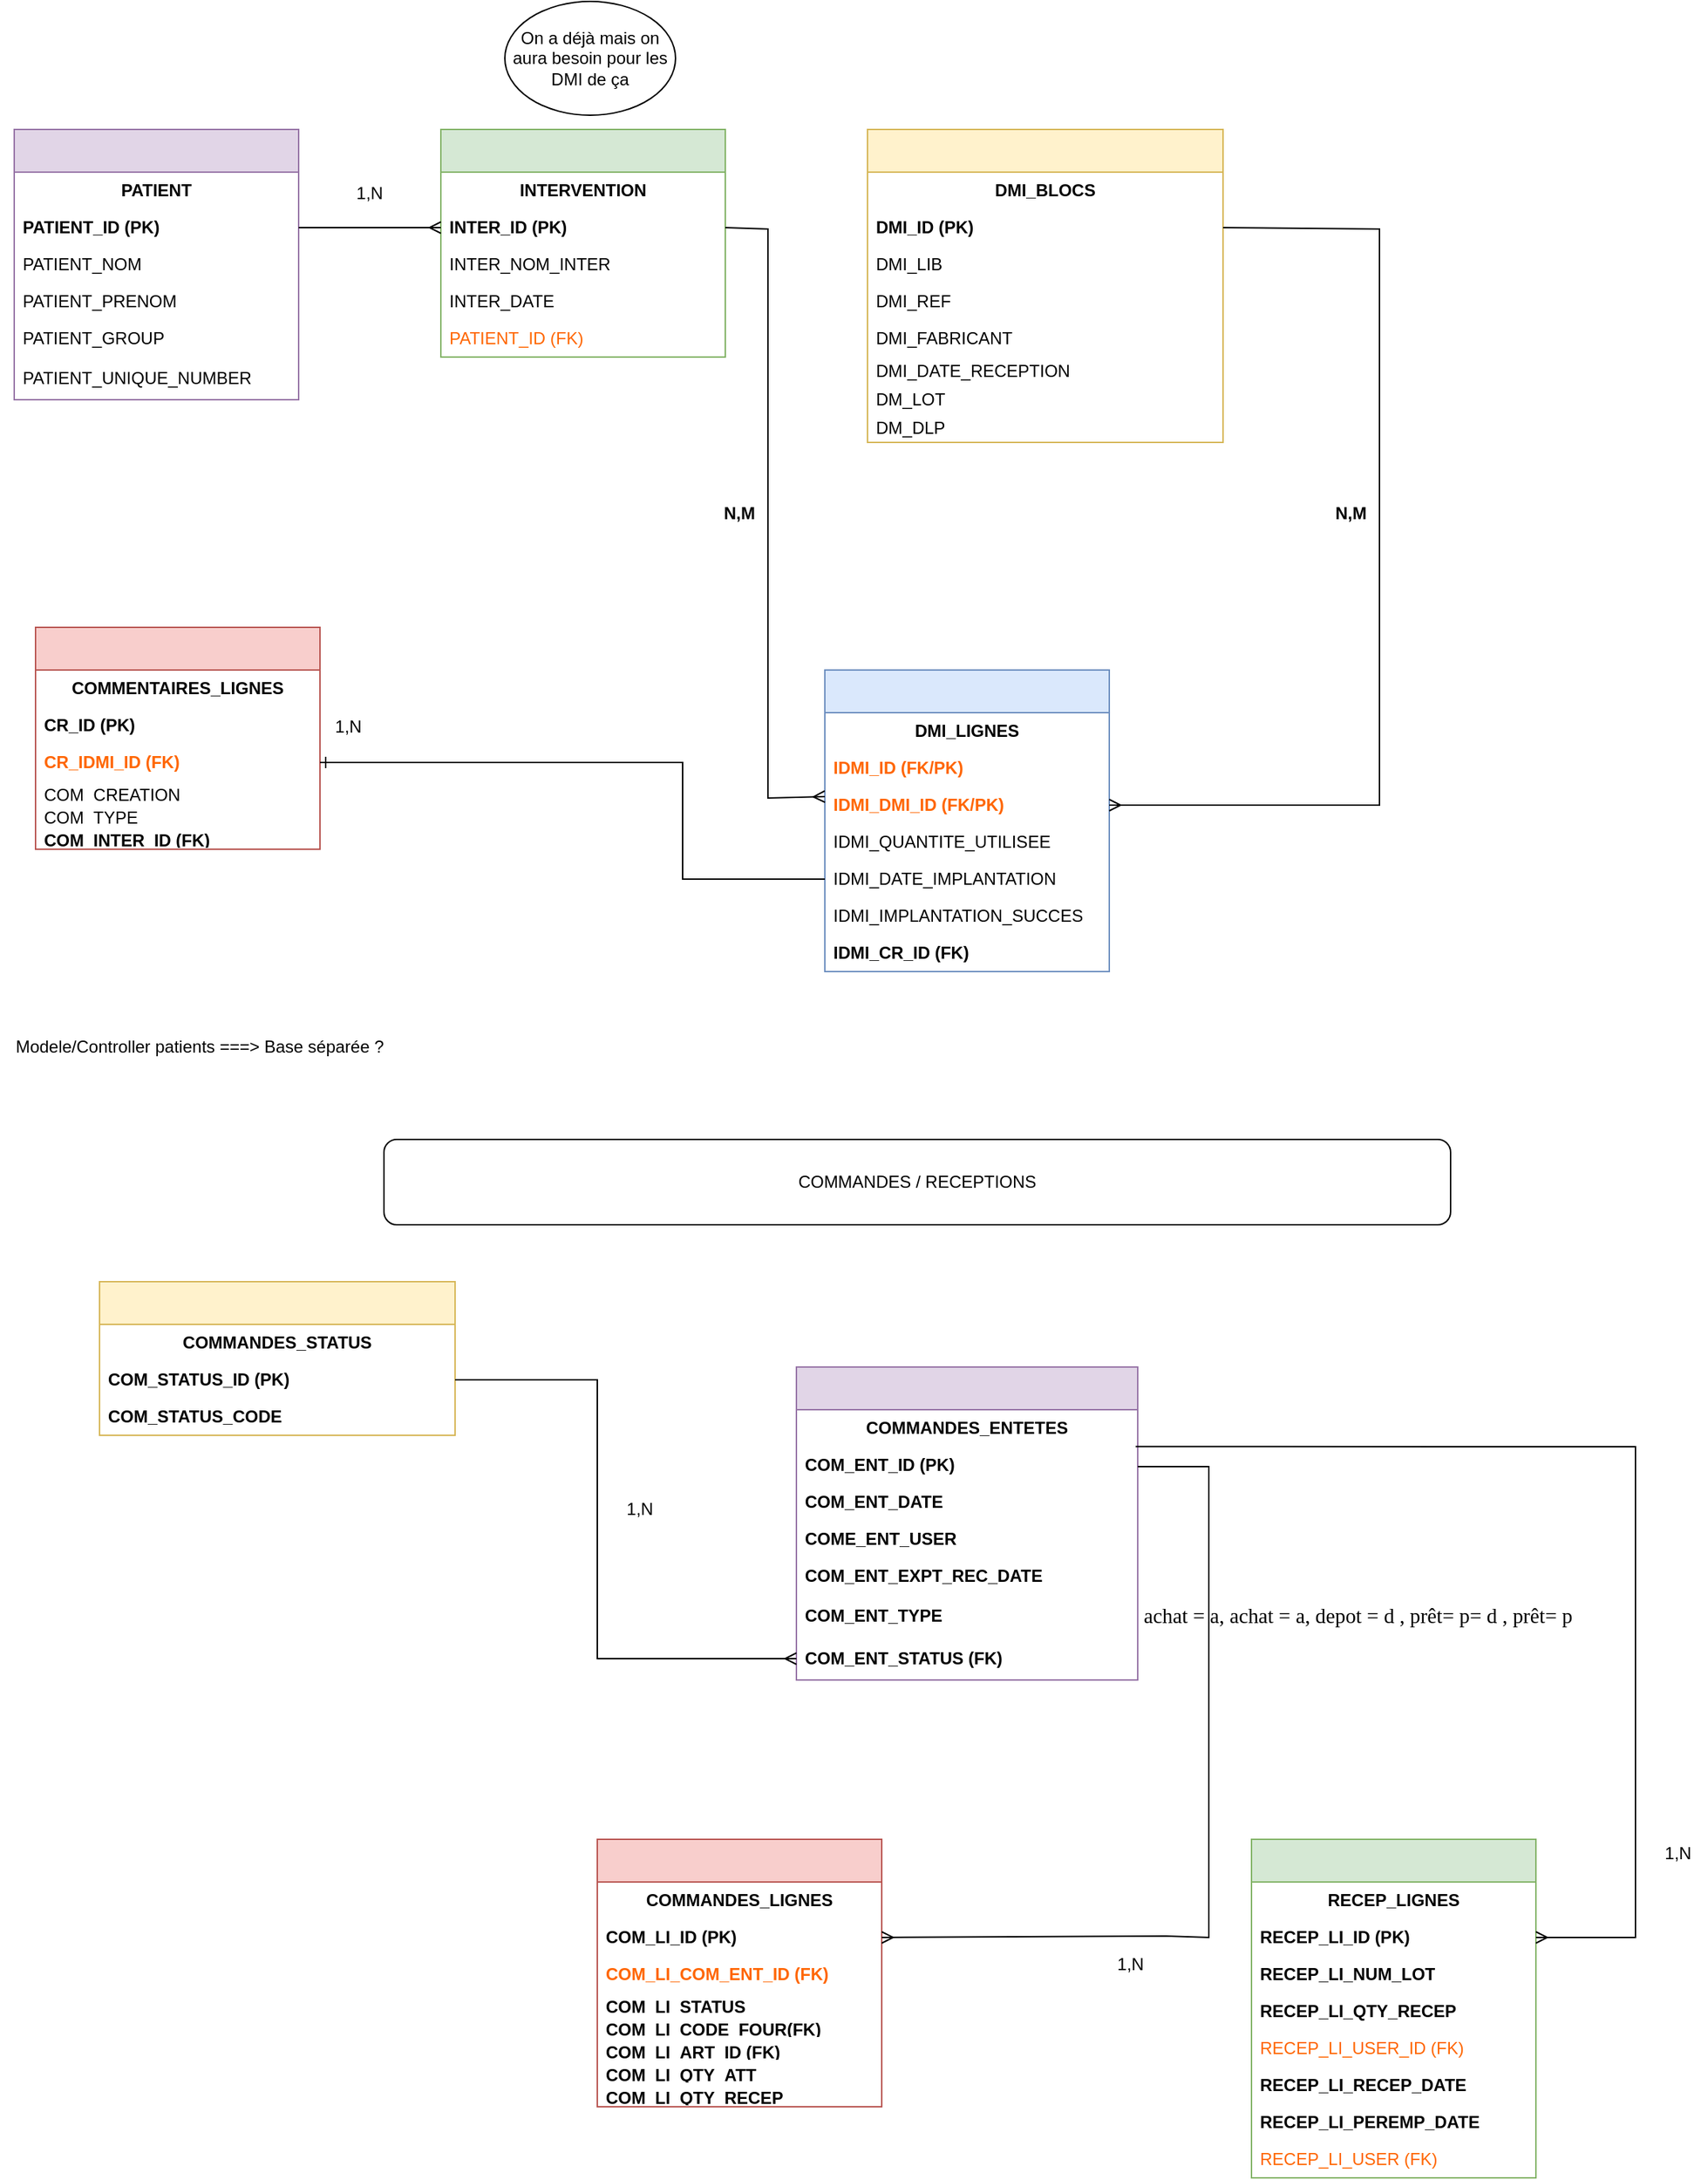 <mxfile version="27.1.6">
  <diagram name="Schema-Interventions-DMI" id="schema-interventions-dmi">
    <mxGraphModel dx="801" dy="1313" grid="1" gridSize="10" guides="1" tooltips="1" connect="1" arrows="1" fold="1" page="1" pageScale="1" pageWidth="1169" pageHeight="827" math="0" shadow="0">
      <root>
        <mxCell id="0" />
        <mxCell id="1" parent="0" />
        <mxCell id="patient-table" value="" style="swimlane;fontStyle=0;childLayout=stackLayout;horizontal=1;startSize=30;horizontalStack=0;resizeParent=1;resizeParentMax=0;resizeLast=0;collapsible=1;marginBottom=0;whiteSpace=wrap;html=1;fillColor=#e1d5e7;strokeColor=#9673a6;rounded=0;" parent="1" vertex="1">
          <mxGeometry x="50" y="50" width="200" height="190" as="geometry" />
        </mxCell>
        <mxCell id="patient-title" value="PATIENT" style="text;strokeColor=none;fillColor=none;align=center;verticalAlign=middle;spacingLeft=4;spacingRight=4;overflow=hidden;points=[[0,0.5],[1,0.5]];portConstraint=eastwest;rotatable=0;whiteSpace=wrap;html=1;fontStyle=1;rounded=0;" parent="patient-table" vertex="1">
          <mxGeometry y="30" width="200" height="26" as="geometry" />
        </mxCell>
        <mxCell id="patient-pk" value="PATIENT_ID (PK)" style="text;strokeColor=none;fillColor=none;align=left;verticalAlign=middle;spacingLeft=4;spacingRight=4;overflow=hidden;points=[[0,0.5],[1,0.5]];portConstraint=eastwest;rotatable=0;whiteSpace=wrap;html=1;fontStyle=1;rounded=0;" parent="patient-table" vertex="1">
          <mxGeometry y="56" width="200" height="26" as="geometry" />
        </mxCell>
        <mxCell id="patient-nom" value="PATIENT_NOM" style="text;strokeColor=none;fillColor=none;align=left;verticalAlign=middle;spacingLeft=4;spacingRight=4;overflow=hidden;points=[[0,0.5],[1,0.5]];portConstraint=eastwest;rotatable=0;whiteSpace=wrap;html=1;rounded=0;" parent="patient-table" vertex="1">
          <mxGeometry y="82" width="200" height="26" as="geometry" />
        </mxCell>
        <mxCell id="patient-prenom" value="PATIENT_PRENOM" style="text;strokeColor=none;fillColor=none;align=left;verticalAlign=middle;spacingLeft=4;spacingRight=4;overflow=hidden;points=[[0,0.5],[1,0.5]];portConstraint=eastwest;rotatable=0;whiteSpace=wrap;html=1;rounded=0;" parent="patient-table" vertex="1">
          <mxGeometry y="108" width="200" height="26" as="geometry" />
        </mxCell>
        <mxCell id="patient-group" value="PATIENT_GROUP" style="text;strokeColor=none;fillColor=none;align=left;verticalAlign=middle;spacingLeft=4;spacingRight=4;overflow=hidden;points=[[0,0.5],[1,0.5]];portConstraint=eastwest;rotatable=0;whiteSpace=wrap;html=1;rounded=0;" parent="patient-table" vertex="1">
          <mxGeometry y="134" width="200" height="26" as="geometry" />
        </mxCell>
        <mxCell id="patient-unique" value="PATIENT_UNIQUE_NUMBER" style="text;strokeColor=none;fillColor=none;align=left;verticalAlign=middle;spacingLeft=4;spacingRight=4;overflow=hidden;points=[[0,0.5],[1,0.5]];portConstraint=eastwest;rotatable=0;whiteSpace=wrap;html=1;rounded=0;" parent="patient-table" vertex="1">
          <mxGeometry y="160" width="200" height="30" as="geometry" />
        </mxCell>
        <mxCell id="intervention-table" value="" style="swimlane;fontStyle=0;childLayout=stackLayout;horizontal=1;startSize=30;horizontalStack=0;resizeParent=1;resizeParentMax=0;resizeLast=0;collapsible=1;marginBottom=0;whiteSpace=wrap;html=1;fillColor=#d5e8d4;strokeColor=#82b366;rounded=0;" parent="1" vertex="1">
          <mxGeometry x="350" y="50" width="200" height="160" as="geometry" />
        </mxCell>
        <mxCell id="intervention-title" value="INTERVENTION" style="text;strokeColor=none;fillColor=none;align=center;verticalAlign=middle;spacingLeft=4;spacingRight=4;overflow=hidden;points=[[0,0.5],[1,0.5]];portConstraint=eastwest;rotatable=0;whiteSpace=wrap;html=1;fontStyle=1;rounded=0;" parent="intervention-table" vertex="1">
          <mxGeometry y="30" width="200" height="26" as="geometry" />
        </mxCell>
        <mxCell id="intervention-pk" value="INTER_ID (PK)" style="text;strokeColor=none;fillColor=none;align=left;verticalAlign=middle;spacingLeft=4;spacingRight=4;overflow=hidden;points=[[0,0.5],[1,0.5]];portConstraint=eastwest;rotatable=0;whiteSpace=wrap;html=1;fontStyle=1;rounded=0;" parent="intervention-table" vertex="1">
          <mxGeometry y="56" width="200" height="26" as="geometry" />
        </mxCell>
        <mxCell id="intervention-nom" value="INTER_NOM_INTER" style="text;strokeColor=none;fillColor=none;align=left;verticalAlign=middle;spacingLeft=4;spacingRight=4;overflow=hidden;points=[[0,0.5],[1,0.5]];portConstraint=eastwest;rotatable=0;whiteSpace=wrap;html=1;rounded=0;" parent="intervention-table" vertex="1">
          <mxGeometry y="82" width="200" height="26" as="geometry" />
        </mxCell>
        <mxCell id="intervention-date" value="INTER_DATE" style="text;strokeColor=none;fillColor=none;align=left;verticalAlign=middle;spacingLeft=4;spacingRight=4;overflow=hidden;points=[[0,0.5],[1,0.5]];portConstraint=eastwest;rotatable=0;whiteSpace=wrap;html=1;rounded=0;" parent="intervention-table" vertex="1">
          <mxGeometry y="108" width="200" height="26" as="geometry" />
        </mxCell>
        <mxCell id="intervention-fk" value="PATIENT_ID (FK)" style="text;strokeColor=none;fillColor=none;align=left;verticalAlign=middle;spacingLeft=4;spacingRight=4;overflow=hidden;points=[[0,0.5],[1,0.5]];portConstraint=eastwest;rotatable=0;whiteSpace=wrap;html=1;fontColor=#FF6600;rounded=0;" parent="intervention-table" vertex="1">
          <mxGeometry y="134" width="200" height="26" as="geometry" />
        </mxCell>
        <mxCell id="dmi-table" value="" style="swimlane;fontStyle=0;childLayout=stackLayout;horizontal=1;startSize=30;horizontalStack=0;resizeParent=1;resizeParentMax=0;resizeLast=0;collapsible=1;marginBottom=0;whiteSpace=wrap;html=1;fillColor=#fff2cc;strokeColor=#d6b656;rounded=0;" parent="1" vertex="1">
          <mxGeometry x="650" y="50" width="250" height="220" as="geometry" />
        </mxCell>
        <mxCell id="dmi-title" value="DMI_BLOCS" style="text;strokeColor=none;fillColor=none;align=center;verticalAlign=middle;spacingLeft=4;spacingRight=4;overflow=hidden;points=[[0,0.5],[1,0.5]];portConstraint=eastwest;rotatable=0;whiteSpace=wrap;html=1;fontStyle=1;rounded=0;" parent="dmi-table" vertex="1">
          <mxGeometry y="30" width="250" height="26" as="geometry" />
        </mxCell>
        <mxCell id="dmi-pk" value="DMI_ID (PK)" style="text;strokeColor=none;fillColor=none;align=left;verticalAlign=middle;spacingLeft=4;spacingRight=4;overflow=hidden;points=[[0,0.5],[1,0.5]];portConstraint=eastwest;rotatable=0;whiteSpace=wrap;html=1;fontStyle=1;rounded=0;" parent="dmi-table" vertex="1">
          <mxGeometry y="56" width="250" height="26" as="geometry" />
        </mxCell>
        <mxCell id="dmi-lib" value="DMI_LIB" style="text;strokeColor=none;fillColor=none;align=left;verticalAlign=middle;spacingLeft=4;spacingRight=4;overflow=hidden;points=[[0,0.5],[1,0.5]];portConstraint=eastwest;rotatable=0;whiteSpace=wrap;html=1;rounded=0;" parent="dmi-table" vertex="1">
          <mxGeometry y="82" width="250" height="26" as="geometry" />
        </mxCell>
        <mxCell id="dmi-ref" value="DMI_REF" style="text;strokeColor=none;fillColor=none;align=left;verticalAlign=middle;spacingLeft=4;spacingRight=4;overflow=hidden;points=[[0,0.5],[1,0.5]];portConstraint=eastwest;rotatable=0;whiteSpace=wrap;html=1;rounded=0;" parent="dmi-table" vertex="1">
          <mxGeometry y="108" width="250" height="26" as="geometry" />
        </mxCell>
        <mxCell id="dmi-fab" value="DMI_FABRICANT" style="text;strokeColor=none;fillColor=none;align=left;verticalAlign=middle;spacingLeft=4;spacingRight=4;overflow=hidden;points=[[0,0.5],[1,0.5]];portConstraint=eastwest;rotatable=0;whiteSpace=wrap;html=1;rounded=0;" parent="dmi-table" vertex="1">
          <mxGeometry y="134" width="250" height="26" as="geometry" />
        </mxCell>
        <mxCell id="dmi-date" value="DMI_DATE_RECEPTION" style="text;strokeColor=none;fillColor=none;align=left;verticalAlign=middle;spacingLeft=4;spacingRight=4;overflow=hidden;points=[[0,0.5],[1,0.5]];portConstraint=eastwest;rotatable=0;whiteSpace=wrap;html=1;rounded=0;" parent="dmi-table" vertex="1">
          <mxGeometry y="160" width="250" height="20" as="geometry" />
        </mxCell>
        <mxCell id="iHPfJq9yUPQbgnfK_fDg-9" value="DM_LOT" style="text;strokeColor=none;fillColor=none;align=left;verticalAlign=middle;spacingLeft=4;spacingRight=4;overflow=hidden;points=[[0,0.5],[1,0.5]];portConstraint=eastwest;rotatable=0;whiteSpace=wrap;html=1;rounded=0;" parent="dmi-table" vertex="1">
          <mxGeometry y="180" width="250" height="20" as="geometry" />
        </mxCell>
        <mxCell id="iHPfJq9yUPQbgnfK_fDg-10" value="DM_DLP" style="text;strokeColor=none;fillColor=none;align=left;verticalAlign=middle;spacingLeft=4;spacingRight=4;overflow=hidden;points=[[0,0.5],[1,0.5]];portConstraint=eastwest;rotatable=0;whiteSpace=wrap;html=1;rounded=0;" parent="dmi-table" vertex="1">
          <mxGeometry y="200" width="250" height="20" as="geometry" />
        </mxCell>
        <mxCell id="cr-table" value="" style="swimlane;fontStyle=0;childLayout=stackLayout;horizontal=1;startSize=30;horizontalStack=0;resizeParent=1;resizeParentMax=0;resizeLast=0;collapsible=1;marginBottom=0;whiteSpace=wrap;html=1;fillColor=#f8cecc;strokeColor=#b85450;rounded=0;" parent="1" vertex="1">
          <mxGeometry x="65" y="400" width="200" height="156" as="geometry">
            <mxRectangle x="170" y="400" width="50" height="40" as="alternateBounds" />
          </mxGeometry>
        </mxCell>
        <mxCell id="cr-title" value="COMMENTAIRES_LIGNES" style="text;strokeColor=none;fillColor=none;align=center;verticalAlign=middle;spacingLeft=4;spacingRight=4;overflow=hidden;points=[[0,0.5],[1,0.5]];portConstraint=eastwest;rotatable=0;whiteSpace=wrap;html=1;fontStyle=1;rounded=0;" parent="cr-table" vertex="1">
          <mxGeometry y="30" width="200" height="26" as="geometry" />
        </mxCell>
        <mxCell id="cr-pk" value="CR_ID (PK)" style="text;strokeColor=none;fillColor=none;align=left;verticalAlign=middle;spacingLeft=4;spacingRight=4;overflow=hidden;points=[[0,0.5],[1,0.5]];portConstraint=eastwest;rotatable=0;whiteSpace=wrap;html=1;fontStyle=1;rounded=0;" parent="cr-table" vertex="1">
          <mxGeometry y="56" width="200" height="26" as="geometry" />
        </mxCell>
        <mxCell id="OEkjtnCllaKrt0Ornh0y-6" value="&lt;b&gt;CR_IDMI_ID (FK)&lt;/b&gt;" style="text;strokeColor=none;fillColor=none;align=left;verticalAlign=middle;spacingLeft=4;spacingRight=4;overflow=hidden;points=[[0,0.5],[1,0.5]];portConstraint=eastwest;rotatable=0;whiteSpace=wrap;html=1;fontColor=#FF6600;rounded=0;" parent="cr-table" vertex="1">
          <mxGeometry y="82" width="200" height="26" as="geometry" />
        </mxCell>
        <mxCell id="cr-date" value="COM_CREATION" style="text;strokeColor=none;fillColor=none;align=left;verticalAlign=middle;spacingLeft=4;spacingRight=4;overflow=hidden;points=[[0,0.5],[1,0.5]];portConstraint=eastwest;rotatable=0;whiteSpace=wrap;html=1;rounded=0;" parent="cr-table" vertex="1">
          <mxGeometry y="108" width="200" height="16" as="geometry" />
        </mxCell>
        <mxCell id="iHPfJq9yUPQbgnfK_fDg-12" value="COM_TYPE" style="text;strokeColor=none;fillColor=none;align=left;verticalAlign=middle;spacingLeft=4;spacingRight=4;overflow=hidden;points=[[0,0.5],[1,0.5]];portConstraint=eastwest;rotatable=0;whiteSpace=wrap;html=1;rounded=0;" parent="cr-table" vertex="1">
          <mxGeometry y="124" width="200" height="16" as="geometry" />
        </mxCell>
        <mxCell id="iHPfJq9yUPQbgnfK_fDg-13" value="&lt;font style=&quot;color: light-dark(rgb(0, 0, 0), rgb(255, 128, 0));&quot;&gt;&lt;b&gt;COM_INTER_ID (FK)&lt;/b&gt;&lt;/font&gt;" style="text;strokeColor=none;fillColor=none;align=left;verticalAlign=middle;spacingLeft=4;spacingRight=4;overflow=hidden;points=[[0,0.5],[1,0.5]];portConstraint=eastwest;rotatable=0;whiteSpace=wrap;html=1;rounded=0;" parent="cr-table" vertex="1">
          <mxGeometry y="140" width="200" height="16" as="geometry" />
        </mxCell>
        <mxCell id="inter-dmi-table" value="" style="swimlane;fontStyle=0;childLayout=stackLayout;horizontal=1;startSize=30;horizontalStack=0;resizeParent=1;resizeParentMax=0;resizeLast=0;collapsible=1;marginBottom=0;whiteSpace=wrap;html=1;fillColor=#dae8fc;strokeColor=#6c8ebf;rounded=0;" parent="1" vertex="1">
          <mxGeometry x="620" y="430" width="200" height="212" as="geometry">
            <mxRectangle x="620" y="430" width="50" height="40" as="alternateBounds" />
          </mxGeometry>
        </mxCell>
        <mxCell id="inter-dmi-title" value="DMI_LIGNES" style="text;strokeColor=none;fillColor=none;align=center;verticalAlign=middle;spacingLeft=4;spacingRight=4;overflow=hidden;points=[[0,0.5],[1,0.5]];portConstraint=eastwest;rotatable=0;whiteSpace=wrap;html=1;fontStyle=1;rounded=0;" parent="inter-dmi-table" vertex="1">
          <mxGeometry y="30" width="200" height="26" as="geometry" />
        </mxCell>
        <mxCell id="inter-dmi-fk1" value="IDMI_ID (FK/PK)" style="text;strokeColor=none;fillColor=none;align=left;verticalAlign=middle;spacingLeft=4;spacingRight=4;overflow=hidden;points=[[0,0.5],[1,0.5]];portConstraint=eastwest;rotatable=0;whiteSpace=wrap;html=1;fontStyle=1;fontColor=#FF6600;rounded=0;" parent="inter-dmi-table" vertex="1">
          <mxGeometry y="56" width="200" height="26" as="geometry" />
        </mxCell>
        <mxCell id="inter-dmi-fk2" value="IDMI_DMI_ID (FK/PK)" style="text;strokeColor=none;fillColor=none;align=left;verticalAlign=middle;spacingLeft=4;spacingRight=4;overflow=hidden;points=[[0,0.5],[1,0.5]];portConstraint=eastwest;rotatable=0;whiteSpace=wrap;html=1;fontStyle=1;fontColor=#FF6600;rounded=0;" parent="inter-dmi-table" vertex="1">
          <mxGeometry y="82" width="200" height="26" as="geometry" />
        </mxCell>
        <mxCell id="inter-dmi-qty" value="IDMI_QUANTITE_UTILISEE" style="text;strokeColor=none;fillColor=none;align=left;verticalAlign=middle;spacingLeft=4;spacingRight=4;overflow=hidden;points=[[0,0.5],[1,0.5]];portConstraint=eastwest;rotatable=0;whiteSpace=wrap;html=1;rounded=0;" parent="inter-dmi-table" vertex="1">
          <mxGeometry y="108" width="200" height="26" as="geometry" />
        </mxCell>
        <mxCell id="inter-dmi-date" value="IDMI_DATE_IMPLANTATION" style="text;strokeColor=none;fillColor=none;align=left;verticalAlign=middle;spacingLeft=4;spacingRight=4;overflow=hidden;points=[[0,0.5],[1,0.5]];portConstraint=eastwest;rotatable=0;whiteSpace=wrap;html=1;rounded=0;" parent="inter-dmi-table" vertex="1">
          <mxGeometry y="134" width="200" height="26" as="geometry" />
        </mxCell>
        <mxCell id="OEkjtnCllaKrt0Ornh0y-3" value="IDMI_IMPLANTATION_SUCCES" style="text;strokeColor=none;fillColor=none;align=left;verticalAlign=middle;spacingLeft=4;spacingRight=4;overflow=hidden;points=[[0,0.5],[1,0.5]];portConstraint=eastwest;rotatable=0;whiteSpace=wrap;html=1;rounded=0;" parent="inter-dmi-table" vertex="1">
          <mxGeometry y="160" width="200" height="26" as="geometry" />
        </mxCell>
        <mxCell id="JHgTsja4xYEEhleAnZoo-1" value="&lt;font style=&quot;color: light-dark(rgb(0, 0, 0), rgb(255, 128, 0));&quot;&gt;&lt;b style=&quot;&quot;&gt;IDMI_CR_ID (FK)&lt;/b&gt;&lt;/font&gt;" style="text;strokeColor=none;fillColor=none;align=left;verticalAlign=middle;spacingLeft=4;spacingRight=4;overflow=hidden;points=[[0,0.5],[1,0.5]];portConstraint=eastwest;rotatable=0;whiteSpace=wrap;html=1;rounded=0;" parent="inter-dmi-table" vertex="1">
          <mxGeometry y="186" width="200" height="26" as="geometry" />
        </mxCell>
        <mxCell id="rel-patient-inter" value="" style="endArrow=ERmany;html=1;rounded=0;exitX=1;exitY=0.5;exitDx=0;exitDy=0;entryX=0;entryY=0.5;entryDx=0;entryDy=0;" parent="1" source="patient-pk" target="intervention-pk" edge="1">
          <mxGeometry width="50" height="50" relative="1" as="geometry">
            <mxPoint x="300" y="200" as="sourcePoint" />
            <mxPoint x="350" y="150" as="targetPoint" />
          </mxGeometry>
        </mxCell>
        <mxCell id="rel-patient-inter-label" value="1,N" style="text;html=1;align=center;verticalAlign=middle;whiteSpace=wrap;rounded=0;" parent="1" vertex="1">
          <mxGeometry x="280" y="85" width="40" height="20" as="geometry" />
        </mxCell>
        <mxCell id="rel-inter-cr" value="" style="endArrow=ERone;html=1;rounded=0;exitX=0;exitY=0.5;exitDx=0;exitDy=0;entryX=1;entryY=0.5;entryDx=0;entryDy=0;" parent="1" source="inter-dmi-date" target="OEkjtnCllaKrt0Ornh0y-6" edge="1">
          <mxGeometry width="50" height="50" relative="1" as="geometry">
            <mxPoint x="400" y="300" as="sourcePoint" />
            <mxPoint x="450" y="250" as="targetPoint" />
            <Array as="points">
              <mxPoint x="520" y="577" />
              <mxPoint x="520" y="495" />
            </Array>
          </mxGeometry>
        </mxCell>
        <mxCell id="rel-inter-cr-label" value="1,N" style="text;html=1;align=center;verticalAlign=middle;whiteSpace=wrap;rounded=0;" parent="1" vertex="1">
          <mxGeometry x="265" y="460" width="40" height="20" as="geometry" />
        </mxCell>
        <mxCell id="rel-inter-interdmi" value="" style="endArrow=ERmany;html=1;rounded=0;exitX=1;exitY=0.5;exitDx=0;exitDy=0;entryX=0;entryY=0.5;entryDx=0;entryDy=0;" parent="1" source="intervention-pk" edge="1">
          <mxGeometry width="50" height="50" relative="1" as="geometry">
            <mxPoint x="550" y="230" as="sourcePoint" />
            <mxPoint x="620" y="519" as="targetPoint" />
            <Array as="points">
              <mxPoint x="580" y="120" />
              <mxPoint x="580" y="520" />
            </Array>
          </mxGeometry>
        </mxCell>
        <mxCell id="rel-dmi-interdmi" value="" style="endArrow=ERmany;html=1;rounded=0;exitX=1;exitY=0.5;exitDx=0;exitDy=0;entryX=1;entryY=0.5;entryDx=0;entryDy=0;" parent="1" source="dmi-pk" target="inter-dmi-fk2" edge="1">
          <mxGeometry width="50" height="50" relative="1" as="geometry">
            <mxPoint x="400" y="300" as="sourcePoint" />
            <mxPoint x="450" y="250" as="targetPoint" />
            <Array as="points">
              <mxPoint x="1010" y="120" />
              <mxPoint x="1010" y="525" />
            </Array>
          </mxGeometry>
        </mxCell>
        <mxCell id="card-inter-dmi" value="N,M" style="text;html=1;align=center;verticalAlign=middle;whiteSpace=wrap;rounded=0;fontStyle=1;fontSize=12;" parent="1" vertex="1">
          <mxGeometry x="540" y="310" width="40" height="20" as="geometry" />
        </mxCell>
        <mxCell id="PUecFuEz3dgjYr6tT6Ac-4" value="N,M" style="text;html=1;align=center;verticalAlign=middle;whiteSpace=wrap;rounded=0;fontStyle=1;fontSize=12;" parent="1" vertex="1">
          <mxGeometry x="970" y="310" width="40" height="20" as="geometry" />
        </mxCell>
        <mxCell id="OEkjtnCllaKrt0Ornh0y-1" value="Modele/Controller patients ===&amp;gt; Base séparée ?" style="text;html=1;align=center;verticalAlign=middle;resizable=0;points=[];autosize=1;strokeColor=none;fillColor=none;rounded=0;" parent="1" vertex="1">
          <mxGeometry x="40" y="680" width="280" height="30" as="geometry" />
        </mxCell>
        <mxCell id="iHPfJq9yUPQbgnfK_fDg-1" value="On a déjà mais on aura besoin pour les DMI de ça" style="ellipse;whiteSpace=wrap;html=1;" parent="1" vertex="1">
          <mxGeometry x="395" y="-40" width="120" height="80" as="geometry" />
        </mxCell>
        <mxCell id="BhDg1p6abxs4e2NEbuwq-1" value="" style="swimlane;fontStyle=0;childLayout=stackLayout;horizontal=1;startSize=30;horizontalStack=0;resizeParent=1;resizeParentMax=0;resizeLast=0;collapsible=1;marginBottom=0;whiteSpace=wrap;html=1;fillColor=#e1d5e7;strokeColor=#9673a6;rounded=0;" vertex="1" parent="1">
          <mxGeometry x="600" y="920" width="240" height="220" as="geometry" />
        </mxCell>
        <mxCell id="BhDg1p6abxs4e2NEbuwq-2" value="COMMANDES_ENTETES" style="text;strokeColor=none;fillColor=none;align=center;verticalAlign=middle;spacingLeft=4;spacingRight=4;overflow=hidden;points=[[0,0.5],[1,0.5]];portConstraint=eastwest;rotatable=0;whiteSpace=wrap;html=1;fontStyle=1;rounded=0;" vertex="1" parent="BhDg1p6abxs4e2NEbuwq-1">
          <mxGeometry y="30" width="240" height="26" as="geometry" />
        </mxCell>
        <mxCell id="BhDg1p6abxs4e2NEbuwq-3" value="COM_ENT_ID (PK)" style="text;strokeColor=none;fillColor=none;align=left;verticalAlign=middle;spacingLeft=4;spacingRight=4;overflow=hidden;points=[[0,0.5],[1,0.5]];portConstraint=eastwest;rotatable=0;whiteSpace=wrap;html=1;fontStyle=1;rounded=0;" vertex="1" parent="BhDg1p6abxs4e2NEbuwq-1">
          <mxGeometry y="56" width="240" height="26" as="geometry" />
        </mxCell>
        <mxCell id="BhDg1p6abxs4e2NEbuwq-4" value="&lt;span style=&quot;font-weight: 700;&quot;&gt;COM_ENT_DATE&lt;/span&gt;" style="text;strokeColor=none;fillColor=none;align=left;verticalAlign=middle;spacingLeft=4;spacingRight=4;overflow=hidden;points=[[0,0.5],[1,0.5]];portConstraint=eastwest;rotatable=0;whiteSpace=wrap;html=1;rounded=0;" vertex="1" parent="BhDg1p6abxs4e2NEbuwq-1">
          <mxGeometry y="82" width="240" height="26" as="geometry" />
        </mxCell>
        <mxCell id="BhDg1p6abxs4e2NEbuwq-5" value="COME_ENT_USER" style="text;strokeColor=none;fillColor=none;align=left;verticalAlign=middle;spacingLeft=4;spacingRight=4;overflow=hidden;points=[[0,0.5],[1,0.5]];portConstraint=eastwest;rotatable=0;whiteSpace=wrap;html=1;rounded=0;fontStyle=1" vertex="1" parent="BhDg1p6abxs4e2NEbuwq-1">
          <mxGeometry y="108" width="240" height="26" as="geometry" />
        </mxCell>
        <mxCell id="BhDg1p6abxs4e2NEbuwq-6" value="&lt;span style=&quot;font-weight: 700;&quot;&gt;COM_ENT_EXPT_REC_DATE&lt;/span&gt;" style="text;strokeColor=none;fillColor=none;align=left;verticalAlign=middle;spacingLeft=4;spacingRight=4;overflow=hidden;points=[[0,0.5],[1,0.5]];portConstraint=eastwest;rotatable=0;whiteSpace=wrap;html=1;rounded=0;" vertex="1" parent="BhDg1p6abxs4e2NEbuwq-1">
          <mxGeometry y="134" width="240" height="26" as="geometry" />
        </mxCell>
        <mxCell id="BhDg1p6abxs4e2NEbuwq-7" value="&lt;span style=&quot;font-weight: 700;&quot;&gt;COM_ENT_TYPE&lt;/span&gt;" style="text;strokeColor=none;fillColor=none;align=left;verticalAlign=middle;spacingLeft=4;spacingRight=4;overflow=hidden;points=[[0,0.5],[1,0.5]];portConstraint=eastwest;rotatable=0;whiteSpace=wrap;html=1;rounded=0;" vertex="1" parent="BhDg1p6abxs4e2NEbuwq-1">
          <mxGeometry y="160" width="240" height="30" as="geometry" />
        </mxCell>
        <mxCell id="BhDg1p6abxs4e2NEbuwq-53" value="&lt;font style=&quot;color: light-dark(rgb(0, 0, 0), rgb(255, 128, 0));&quot;&gt;&lt;b&gt;COM_ENT_STATUS (FK)&lt;/b&gt;&lt;/font&gt;" style="text;strokeColor=none;fillColor=none;align=left;verticalAlign=middle;spacingLeft=4;spacingRight=4;overflow=hidden;points=[[0,0.5],[1,0.5]];portConstraint=eastwest;rotatable=0;whiteSpace=wrap;html=1;rounded=0;" vertex="1" parent="BhDg1p6abxs4e2NEbuwq-1">
          <mxGeometry y="190" width="240" height="30" as="geometry" />
        </mxCell>
        <mxCell id="BhDg1p6abxs4e2NEbuwq-8" value="" style="swimlane;fontStyle=0;childLayout=stackLayout;horizontal=1;startSize=30;horizontalStack=0;resizeParent=1;resizeParentMax=0;resizeLast=0;collapsible=1;marginBottom=0;whiteSpace=wrap;html=1;fillColor=#d5e8d4;strokeColor=#82b366;rounded=0;" vertex="1" parent="1">
          <mxGeometry x="920" y="1252" width="200" height="238" as="geometry" />
        </mxCell>
        <mxCell id="BhDg1p6abxs4e2NEbuwq-9" value="RECEP_LIGNES" style="text;strokeColor=none;fillColor=none;align=center;verticalAlign=middle;spacingLeft=4;spacingRight=4;overflow=hidden;points=[[0,0.5],[1,0.5]];portConstraint=eastwest;rotatable=0;whiteSpace=wrap;html=1;fontStyle=1;rounded=0;" vertex="1" parent="BhDg1p6abxs4e2NEbuwq-8">
          <mxGeometry y="30" width="200" height="26" as="geometry" />
        </mxCell>
        <mxCell id="BhDg1p6abxs4e2NEbuwq-10" value="RECEP_LI_ID (PK)" style="text;strokeColor=none;fillColor=none;align=left;verticalAlign=middle;spacingLeft=4;spacingRight=4;overflow=hidden;points=[[0,0.5],[1,0.5]];portConstraint=eastwest;rotatable=0;whiteSpace=wrap;html=1;fontStyle=1;rounded=0;" vertex="1" parent="BhDg1p6abxs4e2NEbuwq-8">
          <mxGeometry y="56" width="200" height="26" as="geometry" />
        </mxCell>
        <mxCell id="BhDg1p6abxs4e2NEbuwq-11" value="RECEP_LI_NUM_LOT" style="text;strokeColor=none;fillColor=none;align=left;verticalAlign=middle;spacingLeft=4;spacingRight=4;overflow=hidden;points=[[0,0.5],[1,0.5]];portConstraint=eastwest;rotatable=0;whiteSpace=wrap;html=1;rounded=0;fontStyle=1" vertex="1" parent="BhDg1p6abxs4e2NEbuwq-8">
          <mxGeometry y="82" width="200" height="26" as="geometry" />
        </mxCell>
        <mxCell id="BhDg1p6abxs4e2NEbuwq-12" value="RECEP_LI_QTY_RECEP" style="text;strokeColor=none;fillColor=none;align=left;verticalAlign=middle;spacingLeft=4;spacingRight=4;overflow=hidden;points=[[0,0.5],[1,0.5]];portConstraint=eastwest;rotatable=0;whiteSpace=wrap;html=1;rounded=0;fontStyle=1" vertex="1" parent="BhDg1p6abxs4e2NEbuwq-8">
          <mxGeometry y="108" width="200" height="26" as="geometry" />
        </mxCell>
        <mxCell id="BhDg1p6abxs4e2NEbuwq-13" value="RECEP_LI_USER_ID (FK)" style="text;strokeColor=none;fillColor=none;align=left;verticalAlign=middle;spacingLeft=4;spacingRight=4;overflow=hidden;points=[[0,0.5],[1,0.5]];portConstraint=eastwest;rotatable=0;whiteSpace=wrap;html=1;fontColor=#FF6600;rounded=0;" vertex="1" parent="BhDg1p6abxs4e2NEbuwq-8">
          <mxGeometry y="134" width="200" height="26" as="geometry" />
        </mxCell>
        <mxCell id="BhDg1p6abxs4e2NEbuwq-50" value="&lt;font style=&quot;color: light-dark(rgb(0, 0, 0), rgb(255, 255, 255));&quot;&gt;RECEP_LI_RECEP_DATE&lt;/font&gt;" style="text;strokeColor=none;fillColor=none;align=left;verticalAlign=middle;spacingLeft=4;spacingRight=4;overflow=hidden;points=[[0,0.5],[1,0.5]];portConstraint=eastwest;rotatable=0;whiteSpace=wrap;html=1;fontColor=#FF6600;rounded=0;fontStyle=1" vertex="1" parent="BhDg1p6abxs4e2NEbuwq-8">
          <mxGeometry y="160" width="200" height="26" as="geometry" />
        </mxCell>
        <mxCell id="BhDg1p6abxs4e2NEbuwq-51" value="&lt;font style=&quot;color: light-dark(rgb(0, 0, 0), rgb(255, 255, 255));&quot;&gt;RECEP_LI_PEREMP_DATE&lt;/font&gt;" style="text;strokeColor=none;fillColor=none;align=left;verticalAlign=middle;spacingLeft=4;spacingRight=4;overflow=hidden;points=[[0,0.5],[1,0.5]];portConstraint=eastwest;rotatable=0;whiteSpace=wrap;html=1;fontColor=#FF6600;rounded=0;fontStyle=1" vertex="1" parent="BhDg1p6abxs4e2NEbuwq-8">
          <mxGeometry y="186" width="200" height="26" as="geometry" />
        </mxCell>
        <mxCell id="BhDg1p6abxs4e2NEbuwq-52" value="RECEP_LI_USER (FK)" style="text;strokeColor=none;fillColor=none;align=left;verticalAlign=middle;spacingLeft=4;spacingRight=4;overflow=hidden;points=[[0,0.5],[1,0.5]];portConstraint=eastwest;rotatable=0;whiteSpace=wrap;html=1;fontColor=#FF6600;rounded=0;" vertex="1" parent="BhDg1p6abxs4e2NEbuwq-8">
          <mxGeometry y="212" width="200" height="26" as="geometry" />
        </mxCell>
        <mxCell id="BhDg1p6abxs4e2NEbuwq-14" value="" style="swimlane;fontStyle=0;childLayout=stackLayout;horizontal=1;startSize=30;horizontalStack=0;resizeParent=1;resizeParentMax=0;resizeLast=0;collapsible=1;marginBottom=0;whiteSpace=wrap;html=1;fillColor=#fff2cc;strokeColor=#d6b656;rounded=0;" vertex="1" parent="1">
          <mxGeometry x="110" y="860" width="250" height="108" as="geometry" />
        </mxCell>
        <mxCell id="BhDg1p6abxs4e2NEbuwq-15" value="COMMANDES_STATUS" style="text;strokeColor=none;fillColor=none;align=center;verticalAlign=middle;spacingLeft=4;spacingRight=4;overflow=hidden;points=[[0,0.5],[1,0.5]];portConstraint=eastwest;rotatable=0;whiteSpace=wrap;html=1;fontStyle=1;rounded=0;" vertex="1" parent="BhDg1p6abxs4e2NEbuwq-14">
          <mxGeometry y="30" width="250" height="26" as="geometry" />
        </mxCell>
        <mxCell id="BhDg1p6abxs4e2NEbuwq-16" value="COM_STATUS_ID (PK)" style="text;strokeColor=none;fillColor=none;align=left;verticalAlign=middle;spacingLeft=4;spacingRight=4;overflow=hidden;points=[[0,0.5],[1,0.5]];portConstraint=eastwest;rotatable=0;whiteSpace=wrap;html=1;fontStyle=1;rounded=0;" vertex="1" parent="BhDg1p6abxs4e2NEbuwq-14">
          <mxGeometry y="56" width="250" height="26" as="geometry" />
        </mxCell>
        <mxCell id="BhDg1p6abxs4e2NEbuwq-17" value="&lt;b&gt;COM_STATUS_CODE&lt;/b&gt;" style="text;strokeColor=none;fillColor=none;align=left;verticalAlign=middle;spacingLeft=4;spacingRight=4;overflow=hidden;points=[[0,0.5],[1,0.5]];portConstraint=eastwest;rotatable=0;whiteSpace=wrap;html=1;rounded=0;" vertex="1" parent="BhDg1p6abxs4e2NEbuwq-14">
          <mxGeometry y="82" width="250" height="26" as="geometry" />
        </mxCell>
        <mxCell id="BhDg1p6abxs4e2NEbuwq-23" value="" style="swimlane;fontStyle=0;childLayout=stackLayout;horizontal=1;startSize=30;horizontalStack=0;resizeParent=1;resizeParentMax=0;resizeLast=0;collapsible=1;marginBottom=0;whiteSpace=wrap;html=1;fillColor=#f8cecc;strokeColor=#b85450;rounded=0;" vertex="1" parent="1">
          <mxGeometry x="460" y="1252" width="200" height="188" as="geometry">
            <mxRectangle x="170" y="400" width="50" height="40" as="alternateBounds" />
          </mxGeometry>
        </mxCell>
        <mxCell id="BhDg1p6abxs4e2NEbuwq-24" value="COMMANDES_LIGNES" style="text;strokeColor=none;fillColor=none;align=center;verticalAlign=middle;spacingLeft=4;spacingRight=4;overflow=hidden;points=[[0,0.5],[1,0.5]];portConstraint=eastwest;rotatable=0;whiteSpace=wrap;html=1;fontStyle=1;rounded=0;" vertex="1" parent="BhDg1p6abxs4e2NEbuwq-23">
          <mxGeometry y="30" width="200" height="26" as="geometry" />
        </mxCell>
        <mxCell id="BhDg1p6abxs4e2NEbuwq-25" value="COM_LI_ID (PK)" style="text;strokeColor=none;fillColor=none;align=left;verticalAlign=middle;spacingLeft=4;spacingRight=4;overflow=hidden;points=[[0,0.5],[1,0.5]];portConstraint=eastwest;rotatable=0;whiteSpace=wrap;html=1;fontStyle=1;rounded=0;" vertex="1" parent="BhDg1p6abxs4e2NEbuwq-23">
          <mxGeometry y="56" width="200" height="26" as="geometry" />
        </mxCell>
        <mxCell id="BhDg1p6abxs4e2NEbuwq-26" value="&lt;b&gt;COM_LI_COM_ENT_ID (FK)&lt;/b&gt;" style="text;strokeColor=none;fillColor=none;align=left;verticalAlign=middle;spacingLeft=4;spacingRight=4;overflow=hidden;points=[[0,0.5],[1,0.5]];portConstraint=eastwest;rotatable=0;whiteSpace=wrap;html=1;fontColor=#FF6600;rounded=0;" vertex="1" parent="BhDg1p6abxs4e2NEbuwq-23">
          <mxGeometry y="82" width="200" height="26" as="geometry" />
        </mxCell>
        <mxCell id="BhDg1p6abxs4e2NEbuwq-27" value="&lt;span style=&quot;font-weight: 700;&quot;&gt;COM_LI_STATUS&lt;/span&gt;" style="text;strokeColor=none;fillColor=none;align=left;verticalAlign=middle;spacingLeft=4;spacingRight=4;overflow=hidden;points=[[0,0.5],[1,0.5]];portConstraint=eastwest;rotatable=0;whiteSpace=wrap;html=1;rounded=0;" vertex="1" parent="BhDg1p6abxs4e2NEbuwq-23">
          <mxGeometry y="108" width="200" height="16" as="geometry" />
        </mxCell>
        <mxCell id="BhDg1p6abxs4e2NEbuwq-28" value="&lt;span style=&quot;font-weight: 700;&quot;&gt;&lt;font style=&quot;color: light-dark(rgb(0, 0, 0), rgb(255, 128, 0));&quot;&gt;COM_LI_CODE_FOUR(FK)&lt;/font&gt;&lt;/span&gt;" style="text;strokeColor=none;fillColor=none;align=left;verticalAlign=middle;spacingLeft=4;spacingRight=4;overflow=hidden;points=[[0,0.5],[1,0.5]];portConstraint=eastwest;rotatable=0;whiteSpace=wrap;html=1;rounded=0;" vertex="1" parent="BhDg1p6abxs4e2NEbuwq-23">
          <mxGeometry y="124" width="200" height="16" as="geometry" />
        </mxCell>
        <mxCell id="BhDg1p6abxs4e2NEbuwq-29" value="&lt;font style=&quot;color: light-dark(rgb(0, 0, 0), rgb(255, 128, 0));&quot;&gt;&lt;b&gt;COM_LI_ART_ID (FK)&lt;/b&gt;&lt;/font&gt;" style="text;strokeColor=none;fillColor=none;align=left;verticalAlign=middle;spacingLeft=4;spacingRight=4;overflow=hidden;points=[[0,0.5],[1,0.5]];portConstraint=eastwest;rotatable=0;whiteSpace=wrap;html=1;rounded=0;" vertex="1" parent="BhDg1p6abxs4e2NEbuwq-23">
          <mxGeometry y="140" width="200" height="16" as="geometry" />
        </mxCell>
        <mxCell id="BhDg1p6abxs4e2NEbuwq-47" value="COM_LI_QTY_ATT" style="text;strokeColor=none;fillColor=none;align=left;verticalAlign=middle;spacingLeft=4;spacingRight=4;overflow=hidden;points=[[0,0.5],[1,0.5]];portConstraint=eastwest;rotatable=0;whiteSpace=wrap;html=1;rounded=0;fontStyle=1" vertex="1" parent="BhDg1p6abxs4e2NEbuwq-23">
          <mxGeometry y="156" width="200" height="16" as="geometry" />
        </mxCell>
        <mxCell id="BhDg1p6abxs4e2NEbuwq-46" value="COM_LI_QTY_RECEP" style="text;strokeColor=none;fillColor=none;align=left;verticalAlign=middle;spacingLeft=4;spacingRight=4;overflow=hidden;points=[[0,0.5],[1,0.5]];portConstraint=eastwest;rotatable=0;whiteSpace=wrap;html=1;rounded=0;fontStyle=1" vertex="1" parent="BhDg1p6abxs4e2NEbuwq-23">
          <mxGeometry y="172" width="200" height="16" as="geometry" />
        </mxCell>
        <mxCell id="BhDg1p6abxs4e2NEbuwq-39" value="1,N" style="text;html=1;align=center;verticalAlign=middle;whiteSpace=wrap;rounded=0;" vertex="1" parent="1">
          <mxGeometry x="815" y="1330" width="40" height="20" as="geometry" />
        </mxCell>
        <mxCell id="BhDg1p6abxs4e2NEbuwq-40" value="" style="endArrow=ERmany;html=1;rounded=0;entryX=1;entryY=0.5;entryDx=0;entryDy=0;" edge="1" parent="1" target="BhDg1p6abxs4e2NEbuwq-25">
          <mxGeometry width="50" height="50" relative="1" as="geometry">
            <mxPoint x="840" y="990" as="sourcePoint" />
            <mxPoint x="1170" y="1389" as="targetPoint" />
            <Array as="points">
              <mxPoint x="890" y="990" />
              <mxPoint x="890" y="1321" />
              <mxPoint x="860" y="1320" />
            </Array>
          </mxGeometry>
        </mxCell>
        <mxCell id="BhDg1p6abxs4e2NEbuwq-41" value="" style="endArrow=ERmany;html=1;rounded=0;exitX=1;exitY=0.5;exitDx=0;exitDy=0;entryX=0;entryY=0.5;entryDx=0;entryDy=0;" edge="1" parent="1" source="BhDg1p6abxs4e2NEbuwq-16" target="BhDg1p6abxs4e2NEbuwq-53">
          <mxGeometry width="50" height="50" relative="1" as="geometry">
            <mxPoint x="950" y="1170" as="sourcePoint" />
            <mxPoint x="640" y="1150" as="targetPoint" />
            <Array as="points">
              <mxPoint x="460" y="929" />
              <mxPoint x="460" y="1125" />
            </Array>
          </mxGeometry>
        </mxCell>
        <mxCell id="BhDg1p6abxs4e2NEbuwq-44" value="COMMANDES / RECEPTIONS" style="rounded=1;whiteSpace=wrap;html=1;" vertex="1" parent="1">
          <mxGeometry x="310" y="760" width="750" height="60" as="geometry" />
        </mxCell>
        <mxCell id="BhDg1p6abxs4e2NEbuwq-45" value="&lt;span style=&quot;font-size: 11pt; font-family: &amp;quot;Google Sans Text&amp;quot;; color: rgb(0, 0, 0); background-color: transparent; font-variant-numeric: normal; font-variant-east-asian: normal; font-variant-alternates: normal; font-variant-position: normal; font-variant-emoji: normal; vertical-align: baseline; white-space-collapse: preserve;&quot;&gt;achat = a, achat = a, depot = d , prêt= p= d , prêt= p&lt;/span&gt;" style="text;html=1;align=center;verticalAlign=middle;whiteSpace=wrap;rounded=0;" vertex="1" parent="1">
          <mxGeometry x="830" y="1080" width="330" height="30" as="geometry" />
        </mxCell>
        <mxCell id="BhDg1p6abxs4e2NEbuwq-48" value="" style="endArrow=ERmany;html=1;rounded=0;exitX=0.994;exitY=-0.004;exitDx=0;exitDy=0;exitPerimeter=0;" edge="1" parent="1" source="BhDg1p6abxs4e2NEbuwq-3" target="BhDg1p6abxs4e2NEbuwq-10">
          <mxGeometry width="50" height="50" relative="1" as="geometry">
            <mxPoint x="1350" y="990" as="sourcePoint" />
            <mxPoint x="1170" y="1321" as="targetPoint" />
            <Array as="points">
              <mxPoint x="1190" y="976" />
              <mxPoint x="1190" y="1321" />
            </Array>
          </mxGeometry>
        </mxCell>
        <mxCell id="BhDg1p6abxs4e2NEbuwq-49" value="1,N" style="text;html=1;align=center;verticalAlign=middle;whiteSpace=wrap;rounded=0;" vertex="1" parent="1">
          <mxGeometry x="1200" y="1252" width="40" height="20" as="geometry" />
        </mxCell>
        <mxCell id="BhDg1p6abxs4e2NEbuwq-54" value="1,N" style="text;html=1;align=center;verticalAlign=middle;whiteSpace=wrap;rounded=0;" vertex="1" parent="1">
          <mxGeometry x="470" y="1010" width="40" height="20" as="geometry" />
        </mxCell>
      </root>
    </mxGraphModel>
  </diagram>
</mxfile>
